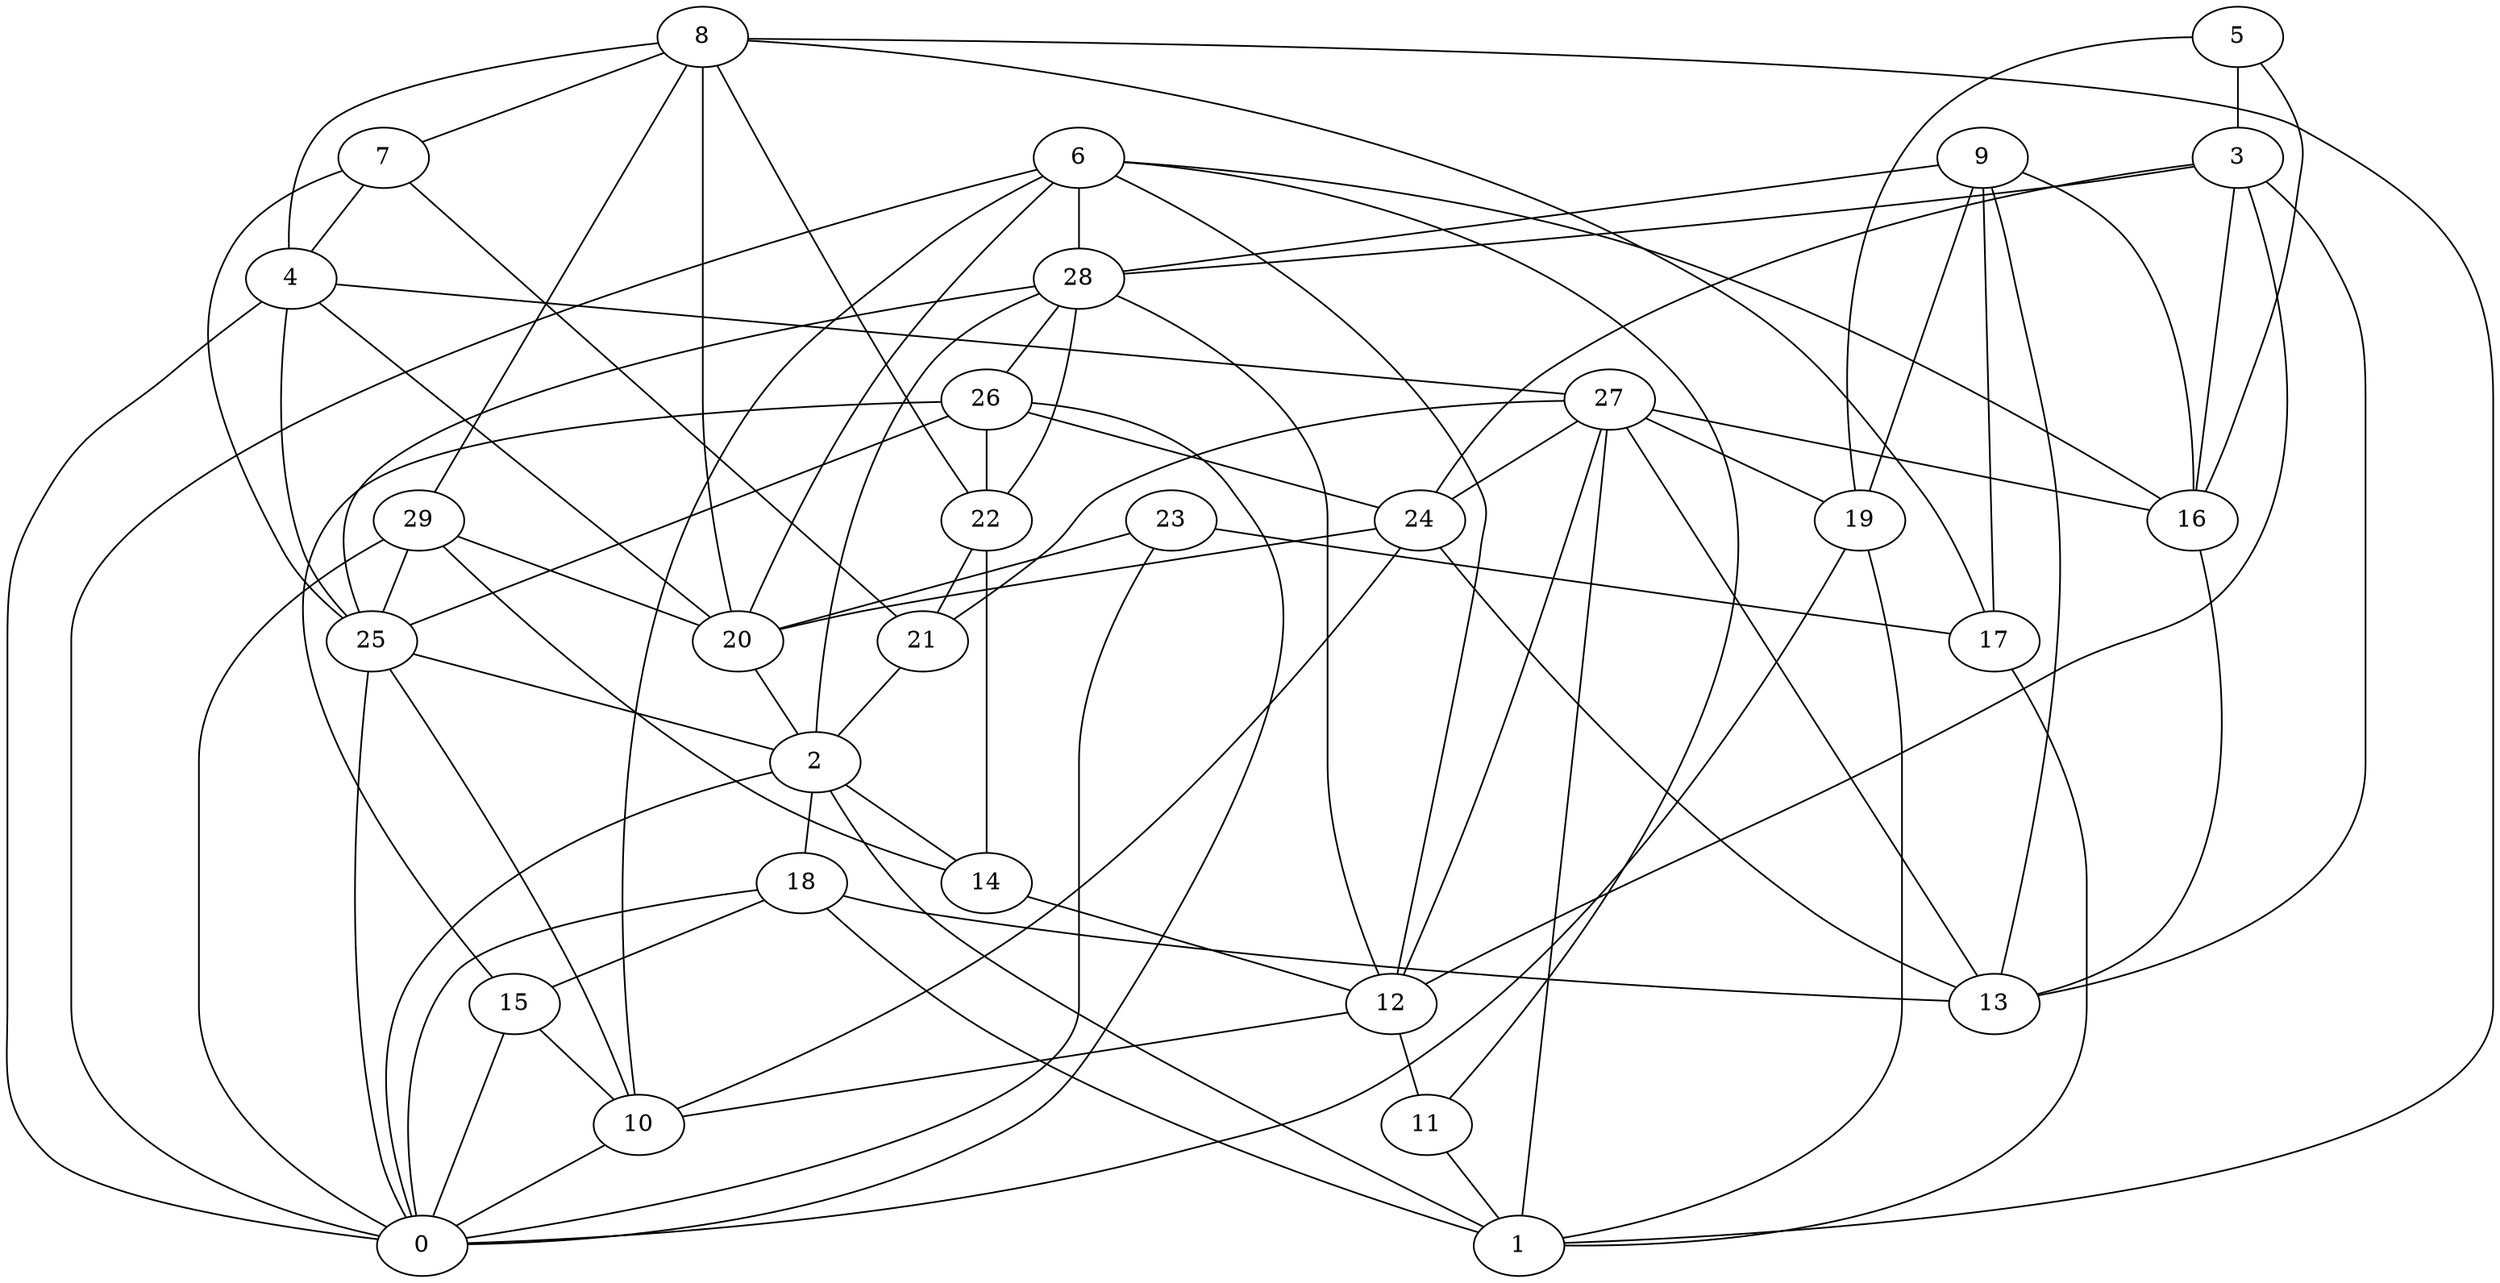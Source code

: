 digraph GG_graph {

subgraph G_graph {
edge [color = black]
"20" -> "2" [dir = none]
"22" -> "21" [dir = none]
"22" -> "14" [dir = none]
"9" -> "13" [dir = none]
"9" -> "19" [dir = none]
"9" -> "17" [dir = none]
"9" -> "28" [dir = none]
"9" -> "16" [dir = none]
"7" -> "25" [dir = none]
"7" -> "4" [dir = none]
"7" -> "21" [dir = none]
"10" -> "0" [dir = none]
"27" -> "19" [dir = none]
"27" -> "21" [dir = none]
"27" -> "24" [dir = none]
"27" -> "13" [dir = none]
"27" -> "1" [dir = none]
"27" -> "12" [dir = none]
"27" -> "16" [dir = none]
"15" -> "0" [dir = none]
"15" -> "10" [dir = none]
"29" -> "0" [dir = none]
"29" -> "14" [dir = none]
"29" -> "20" [dir = none]
"29" -> "25" [dir = none]
"8" -> "17" [dir = none]
"8" -> "4" [dir = none]
"8" -> "22" [dir = none]
"8" -> "1" [dir = none]
"8" -> "20" [dir = none]
"8" -> "7" [dir = none]
"8" -> "29" [dir = none]
"16" -> "13" [dir = none]
"18" -> "1" [dir = none]
"18" -> "0" [dir = none]
"18" -> "15" [dir = none]
"18" -> "13" [dir = none]
"11" -> "1" [dir = none]
"5" -> "19" [dir = none]
"5" -> "3" [dir = none]
"5" -> "16" [dir = none]
"4" -> "0" [dir = none]
"4" -> "25" [dir = none]
"4" -> "20" [dir = none]
"4" -> "27" [dir = none]
"12" -> "10" [dir = none]
"12" -> "11" [dir = none]
"24" -> "13" [dir = none]
"24" -> "20" [dir = none]
"24" -> "10" [dir = none]
"25" -> "2" [dir = none]
"25" -> "10" [dir = none]
"25" -> "0" [dir = none]
"2" -> "0" [dir = none]
"2" -> "14" [dir = none]
"2" -> "18" [dir = none]
"2" -> "1" [dir = none]
"14" -> "12" [dir = none]
"26" -> "22" [dir = none]
"26" -> "15" [dir = none]
"26" -> "0" [dir = none]
"26" -> "25" [dir = none]
"26" -> "24" [dir = none]
"28" -> "12" [dir = none]
"28" -> "22" [dir = none]
"28" -> "2" [dir = none]
"28" -> "26" [dir = none]
"28" -> "25" [dir = none]
"17" -> "1" [dir = none]
"3" -> "13" [dir = none]
"3" -> "16" [dir = none]
"3" -> "28" [dir = none]
"3" -> "24" [dir = none]
"3" -> "12" [dir = none]
"6" -> "16" [dir = none]
"6" -> "20" [dir = none]
"6" -> "28" [dir = none]
"6" -> "12" [dir = none]
"6" -> "0" [dir = none]
"6" -> "10" [dir = none]
"6" -> "11" [dir = none]
"19" -> "1" [dir = none]
"19" -> "0" [dir = none]
"21" -> "2" [dir = none]
"23" -> "20" [dir = none]
"23" -> "17" [dir = none]
"23" -> "0" [dir = none]
}

}
